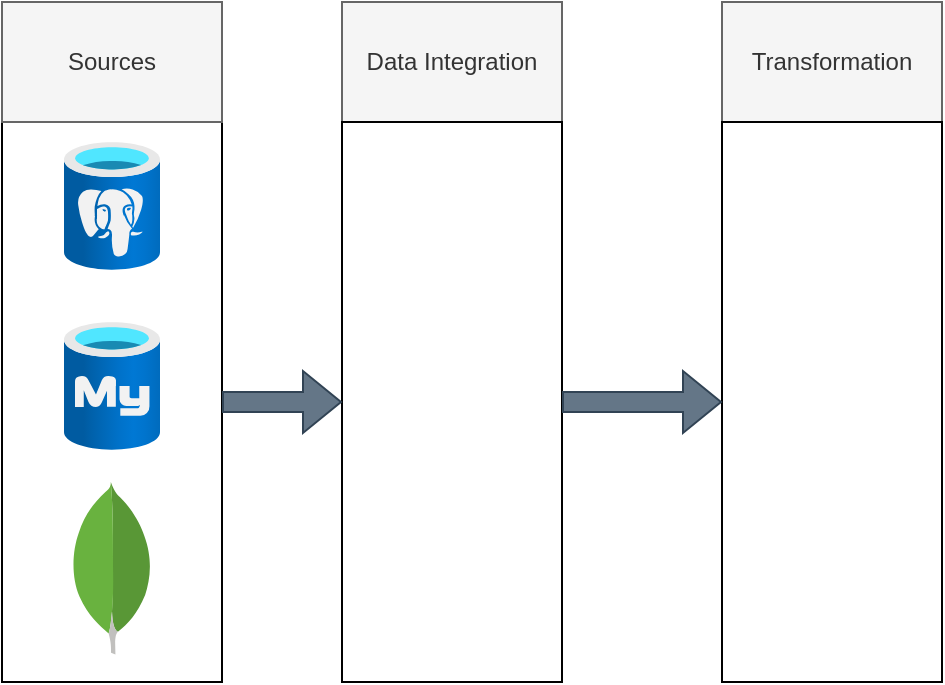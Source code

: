 <mxfile version="17.4.2" type="device"><diagram id="dKAyj7K8cFnzPajWvW7P" name="Page-1"><mxGraphModel dx="830" dy="519" grid="1" gridSize="10" guides="1" tooltips="1" connect="1" arrows="1" fold="1" page="1" pageScale="1" pageWidth="827" pageHeight="1169" math="0" shadow="0"><root><mxCell id="0"/><mxCell id="1" parent="0"/><mxCell id="LrVTx-aqutR-sa8M0X4l-1" value="" style="rounded=0;whiteSpace=wrap;html=1;shadow=0;" vertex="1" parent="1"><mxGeometry x="180" y="230" width="110" height="280" as="geometry"/></mxCell><mxCell id="LrVTx-aqutR-sa8M0X4l-2" value="Sources" style="rounded=0;whiteSpace=wrap;html=1;fillColor=#f5f5f5;fontColor=#333333;strokeColor=#666666;shadow=0;" vertex="1" parent="1"><mxGeometry x="180" y="170" width="110" height="60" as="geometry"/></mxCell><mxCell id="LrVTx-aqutR-sa8M0X4l-4" value="" style="aspect=fixed;html=1;points=[];align=center;image;fontSize=12;image=img/lib/azure2/databases/Azure_Database_PostgreSQL_Server.svg;shadow=0;" vertex="1" parent="1"><mxGeometry x="211" y="240" width="48" height="64" as="geometry"/></mxCell><mxCell id="LrVTx-aqutR-sa8M0X4l-5" value="" style="aspect=fixed;html=1;points=[];align=center;image;fontSize=12;image=img/lib/azure2/databases/Azure_Database_MySQL_Server.svg;shadow=0;" vertex="1" parent="1"><mxGeometry x="211" y="330" width="48" height="64" as="geometry"/></mxCell><mxCell id="LrVTx-aqutR-sa8M0X4l-7" value="" style="dashed=0;outlineConnect=0;html=1;align=center;labelPosition=center;verticalLabelPosition=bottom;verticalAlign=top;shape=mxgraph.weblogos.mongodb;shadow=0;" vertex="1" parent="1"><mxGeometry x="214.4" y="410" width="41.2" height="86.2" as="geometry"/></mxCell><mxCell id="LrVTx-aqutR-sa8M0X4l-8" value="Data Integration" style="rounded=0;whiteSpace=wrap;html=1;fillColor=#f5f5f5;fontColor=#333333;strokeColor=#666666;shadow=0;" vertex="1" parent="1"><mxGeometry x="350" y="170" width="110" height="60" as="geometry"/></mxCell><mxCell id="LrVTx-aqutR-sa8M0X4l-9" value="" style="rounded=0;whiteSpace=wrap;html=1;shadow=0;" vertex="1" parent="1"><mxGeometry x="350" y="230" width="110" height="280" as="geometry"/></mxCell><mxCell id="LrVTx-aqutR-sa8M0X4l-10" value="" style="shape=flexArrow;endArrow=classic;html=1;rounded=0;fillColor=#647687;strokeColor=#314354;" edge="1" parent="1" source="LrVTx-aqutR-sa8M0X4l-1" target="LrVTx-aqutR-sa8M0X4l-9"><mxGeometry width="50" height="50" relative="1" as="geometry"><mxPoint x="290" y="360" as="sourcePoint"/><mxPoint x="340" y="310" as="targetPoint"/></mxGeometry></mxCell><mxCell id="LrVTx-aqutR-sa8M0X4l-11" value="Transformation" style="rounded=0;whiteSpace=wrap;html=1;fillColor=#f5f5f5;fontColor=#333333;strokeColor=#666666;shadow=0;" vertex="1" parent="1"><mxGeometry x="540" y="170" width="110" height="60" as="geometry"/></mxCell><mxCell id="LrVTx-aqutR-sa8M0X4l-12" value="" style="rounded=0;whiteSpace=wrap;html=1;shadow=0;" vertex="1" parent="1"><mxGeometry x="540" y="230" width="110" height="280" as="geometry"/></mxCell><mxCell id="LrVTx-aqutR-sa8M0X4l-13" value="" style="shape=flexArrow;endArrow=classic;html=1;rounded=0;fillColor=#647687;strokeColor=#314354;" edge="1" parent="1" source="LrVTx-aqutR-sa8M0X4l-9" target="LrVTx-aqutR-sa8M0X4l-12"><mxGeometry width="50" height="50" relative="1" as="geometry"><mxPoint x="300" y="380" as="sourcePoint"/><mxPoint x="360" y="380" as="targetPoint"/></mxGeometry></mxCell></root></mxGraphModel></diagram></mxfile>